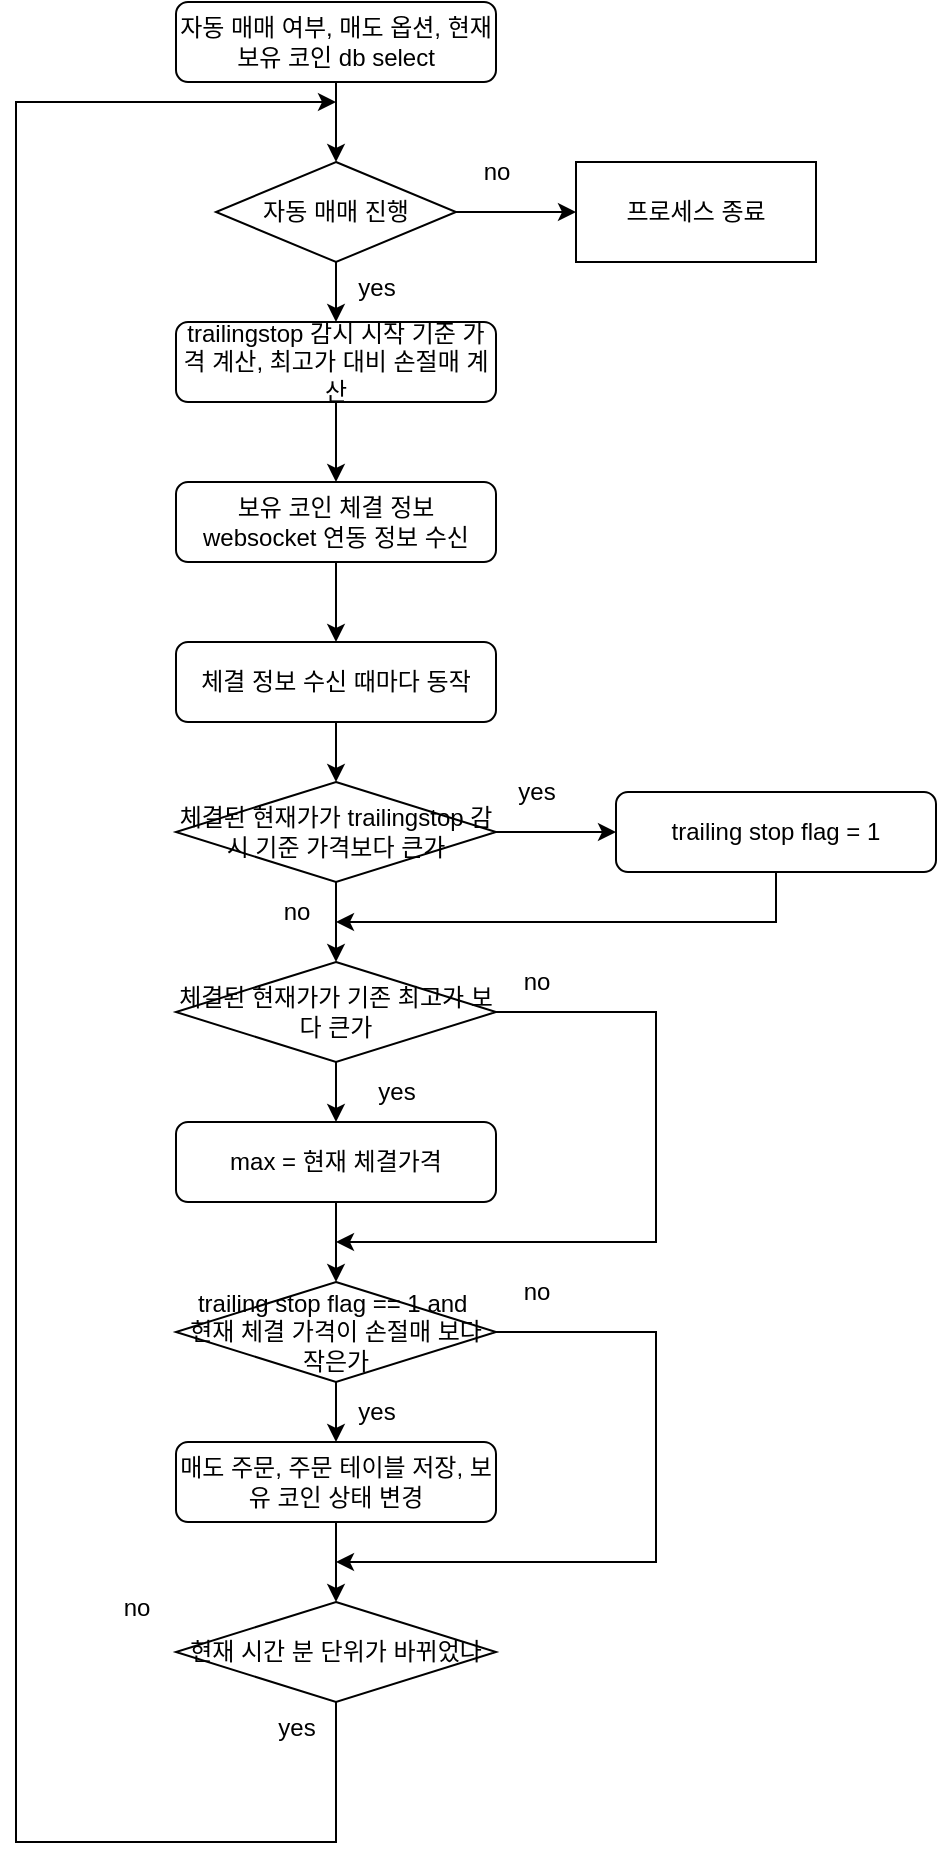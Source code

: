 <mxfile version="21.5.2" type="github">
  <diagram name="페이지-1" id="aKMw47ZNxCm1fFqOuvq5">
    <mxGraphModel dx="1434" dy="796" grid="1" gridSize="10" guides="1" tooltips="1" connect="1" arrows="1" fold="1" page="1" pageScale="1" pageWidth="827" pageHeight="1169" math="0" shadow="0">
      <root>
        <mxCell id="0" />
        <mxCell id="1" parent="0" />
        <mxCell id="ZG9Oe1pdwB0ccWUjuWuF-4" style="edgeStyle=orthogonalEdgeStyle;rounded=0;orthogonalLoop=1;jettySize=auto;html=1;exitX=0.5;exitY=1;exitDx=0;exitDy=0;entryX=0.5;entryY=0;entryDx=0;entryDy=0;" edge="1" parent="1" source="ZG9Oe1pdwB0ccWUjuWuF-1" target="ZG9Oe1pdwB0ccWUjuWuF-3">
          <mxGeometry relative="1" as="geometry" />
        </mxCell>
        <mxCell id="ZG9Oe1pdwB0ccWUjuWuF-1" value="자동 매매 여부, 매도 옵션, 현재 보유 코인 db select" style="rounded=1;whiteSpace=wrap;html=1;" vertex="1" parent="1">
          <mxGeometry x="440" y="80" width="160" height="40" as="geometry" />
        </mxCell>
        <mxCell id="ZG9Oe1pdwB0ccWUjuWuF-8" style="edgeStyle=orthogonalEdgeStyle;rounded=0;orthogonalLoop=1;jettySize=auto;html=1;exitX=0.5;exitY=1;exitDx=0;exitDy=0;entryX=0.5;entryY=0;entryDx=0;entryDy=0;" edge="1" parent="1" source="ZG9Oe1pdwB0ccWUjuWuF-2" target="ZG9Oe1pdwB0ccWUjuWuF-7">
          <mxGeometry relative="1" as="geometry" />
        </mxCell>
        <mxCell id="ZG9Oe1pdwB0ccWUjuWuF-2" value="trailingstop 감시 시작 기준 가격 계산, 최고가 대비 손절매 계산" style="rounded=1;whiteSpace=wrap;html=1;" vertex="1" parent="1">
          <mxGeometry x="440" y="240" width="160" height="40" as="geometry" />
        </mxCell>
        <mxCell id="ZG9Oe1pdwB0ccWUjuWuF-5" style="edgeStyle=orthogonalEdgeStyle;rounded=0;orthogonalLoop=1;jettySize=auto;html=1;exitX=0.5;exitY=1;exitDx=0;exitDy=0;" edge="1" parent="1" source="ZG9Oe1pdwB0ccWUjuWuF-3" target="ZG9Oe1pdwB0ccWUjuWuF-2">
          <mxGeometry relative="1" as="geometry" />
        </mxCell>
        <mxCell id="ZG9Oe1pdwB0ccWUjuWuF-3" value="자동 매매 진행" style="rhombus;whiteSpace=wrap;html=1;" vertex="1" parent="1">
          <mxGeometry x="460" y="160" width="120" height="50" as="geometry" />
        </mxCell>
        <mxCell id="ZG9Oe1pdwB0ccWUjuWuF-6" value="yes" style="text;html=1;align=center;verticalAlign=middle;resizable=0;points=[];autosize=1;strokeColor=none;fillColor=none;" vertex="1" parent="1">
          <mxGeometry x="520" y="208" width="40" height="30" as="geometry" />
        </mxCell>
        <mxCell id="ZG9Oe1pdwB0ccWUjuWuF-11" style="edgeStyle=orthogonalEdgeStyle;rounded=0;orthogonalLoop=1;jettySize=auto;html=1;exitX=0.5;exitY=1;exitDx=0;exitDy=0;" edge="1" parent="1" source="ZG9Oe1pdwB0ccWUjuWuF-7" target="ZG9Oe1pdwB0ccWUjuWuF-10">
          <mxGeometry relative="1" as="geometry" />
        </mxCell>
        <mxCell id="ZG9Oe1pdwB0ccWUjuWuF-7" value="보유 코인 체결 정보 websocket 연동 정보 수신" style="rounded=1;whiteSpace=wrap;html=1;" vertex="1" parent="1">
          <mxGeometry x="440" y="320" width="160" height="40" as="geometry" />
        </mxCell>
        <mxCell id="ZG9Oe1pdwB0ccWUjuWuF-20" style="edgeStyle=orthogonalEdgeStyle;rounded=0;orthogonalLoop=1;jettySize=auto;html=1;exitX=0.5;exitY=1;exitDx=0;exitDy=0;entryX=0.5;entryY=0;entryDx=0;entryDy=0;" edge="1" parent="1" source="ZG9Oe1pdwB0ccWUjuWuF-10" target="ZG9Oe1pdwB0ccWUjuWuF-15">
          <mxGeometry relative="1" as="geometry" />
        </mxCell>
        <mxCell id="ZG9Oe1pdwB0ccWUjuWuF-10" value="체결 정보 수신 때마다 동작" style="rounded=1;whiteSpace=wrap;html=1;" vertex="1" parent="1">
          <mxGeometry x="440" y="400" width="160" height="40" as="geometry" />
        </mxCell>
        <mxCell id="ZG9Oe1pdwB0ccWUjuWuF-17" style="edgeStyle=orthogonalEdgeStyle;rounded=0;orthogonalLoop=1;jettySize=auto;html=1;exitX=0.5;exitY=1;exitDx=0;exitDy=0;entryX=0.5;entryY=0;entryDx=0;entryDy=0;" edge="1" parent="1" source="ZG9Oe1pdwB0ccWUjuWuF-14" target="ZG9Oe1pdwB0ccWUjuWuF-16">
          <mxGeometry relative="1" as="geometry" />
        </mxCell>
        <mxCell id="ZG9Oe1pdwB0ccWUjuWuF-14" value="체결된 현재가가 기존 최고가 보다 큰가" style="rhombus;whiteSpace=wrap;html=1;" vertex="1" parent="1">
          <mxGeometry x="440" y="560" width="160" height="50" as="geometry" />
        </mxCell>
        <mxCell id="ZG9Oe1pdwB0ccWUjuWuF-19" style="edgeStyle=orthogonalEdgeStyle;rounded=0;orthogonalLoop=1;jettySize=auto;html=1;exitX=0.5;exitY=1;exitDx=0;exitDy=0;entryX=0.5;entryY=0;entryDx=0;entryDy=0;" edge="1" parent="1" source="ZG9Oe1pdwB0ccWUjuWuF-15" target="ZG9Oe1pdwB0ccWUjuWuF-14">
          <mxGeometry relative="1" as="geometry" />
        </mxCell>
        <mxCell id="ZG9Oe1pdwB0ccWUjuWuF-22" style="edgeStyle=orthogonalEdgeStyle;rounded=0;orthogonalLoop=1;jettySize=auto;html=1;exitX=1;exitY=0.5;exitDx=0;exitDy=0;" edge="1" parent="1" source="ZG9Oe1pdwB0ccWUjuWuF-15" target="ZG9Oe1pdwB0ccWUjuWuF-21">
          <mxGeometry relative="1" as="geometry" />
        </mxCell>
        <mxCell id="ZG9Oe1pdwB0ccWUjuWuF-15" value="체결된 현재가가 trailingstop 감시 기준 가격보다 큰가" style="rhombus;whiteSpace=wrap;html=1;" vertex="1" parent="1">
          <mxGeometry x="440" y="470" width="160" height="50" as="geometry" />
        </mxCell>
        <mxCell id="ZG9Oe1pdwB0ccWUjuWuF-28" style="edgeStyle=orthogonalEdgeStyle;rounded=0;orthogonalLoop=1;jettySize=auto;html=1;exitX=0.5;exitY=1;exitDx=0;exitDy=0;entryX=0.5;entryY=0;entryDx=0;entryDy=0;" edge="1" parent="1" source="ZG9Oe1pdwB0ccWUjuWuF-16" target="ZG9Oe1pdwB0ccWUjuWuF-25">
          <mxGeometry relative="1" as="geometry" />
        </mxCell>
        <mxCell id="ZG9Oe1pdwB0ccWUjuWuF-16" value="max = 현재 체결가격" style="rounded=1;whiteSpace=wrap;html=1;" vertex="1" parent="1">
          <mxGeometry x="440" y="640" width="160" height="40" as="geometry" />
        </mxCell>
        <mxCell id="ZG9Oe1pdwB0ccWUjuWuF-18" value="yes" style="text;html=1;align=center;verticalAlign=middle;resizable=0;points=[];autosize=1;strokeColor=none;fillColor=none;" vertex="1" parent="1">
          <mxGeometry x="530" y="610" width="40" height="30" as="geometry" />
        </mxCell>
        <mxCell id="ZG9Oe1pdwB0ccWUjuWuF-21" value="trailing stop flag = 1" style="rounded=1;whiteSpace=wrap;html=1;" vertex="1" parent="1">
          <mxGeometry x="660" y="475" width="160" height="40" as="geometry" />
        </mxCell>
        <mxCell id="ZG9Oe1pdwB0ccWUjuWuF-24" value="" style="endArrow=classic;html=1;rounded=0;exitX=0.5;exitY=1;exitDx=0;exitDy=0;" edge="1" parent="1" source="ZG9Oe1pdwB0ccWUjuWuF-21">
          <mxGeometry width="50" height="50" relative="1" as="geometry">
            <mxPoint x="390" y="540" as="sourcePoint" />
            <mxPoint x="520" y="540" as="targetPoint" />
            <Array as="points">
              <mxPoint x="740" y="540" />
            </Array>
          </mxGeometry>
        </mxCell>
        <mxCell id="ZG9Oe1pdwB0ccWUjuWuF-30" style="edgeStyle=orthogonalEdgeStyle;rounded=0;orthogonalLoop=1;jettySize=auto;html=1;exitX=0.5;exitY=1;exitDx=0;exitDy=0;entryX=0.5;entryY=0;entryDx=0;entryDy=0;" edge="1" parent="1" source="ZG9Oe1pdwB0ccWUjuWuF-25" target="ZG9Oe1pdwB0ccWUjuWuF-29">
          <mxGeometry relative="1" as="geometry" />
        </mxCell>
        <mxCell id="ZG9Oe1pdwB0ccWUjuWuF-25" value="trailing stop flag == 1 and&amp;nbsp;&lt;br&gt;현재 체결 가격이 손절매 보다 작은가" style="rhombus;whiteSpace=wrap;html=1;" vertex="1" parent="1">
          <mxGeometry x="440" y="720" width="160" height="50" as="geometry" />
        </mxCell>
        <mxCell id="ZG9Oe1pdwB0ccWUjuWuF-34" style="edgeStyle=orthogonalEdgeStyle;rounded=0;orthogonalLoop=1;jettySize=auto;html=1;exitX=0.5;exitY=1;exitDx=0;exitDy=0;entryX=0.5;entryY=0;entryDx=0;entryDy=0;" edge="1" parent="1" source="ZG9Oe1pdwB0ccWUjuWuF-29" target="ZG9Oe1pdwB0ccWUjuWuF-33">
          <mxGeometry relative="1" as="geometry" />
        </mxCell>
        <mxCell id="ZG9Oe1pdwB0ccWUjuWuF-29" value="매도 주문, 주문 테이블 저장, 보유 코인 상태 변경" style="rounded=1;whiteSpace=wrap;html=1;" vertex="1" parent="1">
          <mxGeometry x="440" y="800" width="160" height="40" as="geometry" />
        </mxCell>
        <mxCell id="ZG9Oe1pdwB0ccWUjuWuF-31" value="" style="endArrow=classic;html=1;rounded=0;exitX=1;exitY=0.5;exitDx=0;exitDy=0;" edge="1" parent="1" source="ZG9Oe1pdwB0ccWUjuWuF-25">
          <mxGeometry width="50" height="50" relative="1" as="geometry">
            <mxPoint x="390" y="740" as="sourcePoint" />
            <mxPoint x="520" y="860" as="targetPoint" />
            <Array as="points">
              <mxPoint x="680" y="745" />
              <mxPoint x="680" y="860" />
            </Array>
          </mxGeometry>
        </mxCell>
        <mxCell id="ZG9Oe1pdwB0ccWUjuWuF-33" value="현재 시간 분 단위가 바뀌었나" style="rhombus;whiteSpace=wrap;html=1;" vertex="1" parent="1">
          <mxGeometry x="440" y="880" width="160" height="50" as="geometry" />
        </mxCell>
        <mxCell id="ZG9Oe1pdwB0ccWUjuWuF-35" value="yes" style="text;html=1;align=center;verticalAlign=middle;resizable=0;points=[];autosize=1;strokeColor=none;fillColor=none;" vertex="1" parent="1">
          <mxGeometry x="520" y="770" width="40" height="30" as="geometry" />
        </mxCell>
        <mxCell id="ZG9Oe1pdwB0ccWUjuWuF-36" value="yes" style="text;html=1;align=center;verticalAlign=middle;resizable=0;points=[];autosize=1;strokeColor=none;fillColor=none;" vertex="1" parent="1">
          <mxGeometry x="600" y="460" width="40" height="30" as="geometry" />
        </mxCell>
        <mxCell id="ZG9Oe1pdwB0ccWUjuWuF-37" value="" style="endArrow=classic;html=1;rounded=0;exitX=0.5;exitY=1;exitDx=0;exitDy=0;" edge="1" parent="1" source="ZG9Oe1pdwB0ccWUjuWuF-33">
          <mxGeometry width="50" height="50" relative="1" as="geometry">
            <mxPoint x="390" y="640" as="sourcePoint" />
            <mxPoint x="520" y="130" as="targetPoint" />
            <Array as="points">
              <mxPoint x="520" y="1000" />
              <mxPoint x="360" y="1000" />
              <mxPoint x="360" y="130" />
            </Array>
          </mxGeometry>
        </mxCell>
        <mxCell id="ZG9Oe1pdwB0ccWUjuWuF-38" value="yes" style="text;html=1;align=center;verticalAlign=middle;resizable=0;points=[];autosize=1;strokeColor=none;fillColor=none;" vertex="1" parent="1">
          <mxGeometry x="480" y="928" width="40" height="30" as="geometry" />
        </mxCell>
        <mxCell id="ZG9Oe1pdwB0ccWUjuWuF-39" value="no" style="text;html=1;align=center;verticalAlign=middle;resizable=0;points=[];autosize=1;strokeColor=none;fillColor=none;" vertex="1" parent="1">
          <mxGeometry x="400" y="868" width="40" height="30" as="geometry" />
        </mxCell>
        <mxCell id="ZG9Oe1pdwB0ccWUjuWuF-40" value="no" style="text;html=1;align=center;verticalAlign=middle;resizable=0;points=[];autosize=1;strokeColor=none;fillColor=none;" vertex="1" parent="1">
          <mxGeometry x="600" y="710" width="40" height="30" as="geometry" />
        </mxCell>
        <mxCell id="ZG9Oe1pdwB0ccWUjuWuF-41" value="no" style="text;html=1;align=center;verticalAlign=middle;resizable=0;points=[];autosize=1;strokeColor=none;fillColor=none;" vertex="1" parent="1">
          <mxGeometry x="480" y="520" width="40" height="30" as="geometry" />
        </mxCell>
        <mxCell id="ZG9Oe1pdwB0ccWUjuWuF-42" value="no" style="text;html=1;align=center;verticalAlign=middle;resizable=0;points=[];autosize=1;strokeColor=none;fillColor=none;" vertex="1" parent="1">
          <mxGeometry x="600" y="555" width="40" height="30" as="geometry" />
        </mxCell>
        <mxCell id="ZG9Oe1pdwB0ccWUjuWuF-43" value="" style="endArrow=classic;html=1;rounded=0;exitX=1;exitY=0.5;exitDx=0;exitDy=0;" edge="1" parent="1" source="ZG9Oe1pdwB0ccWUjuWuF-14">
          <mxGeometry width="50" height="50" relative="1" as="geometry">
            <mxPoint x="390" y="640" as="sourcePoint" />
            <mxPoint x="520" y="700" as="targetPoint" />
            <Array as="points">
              <mxPoint x="680" y="585" />
              <mxPoint x="680" y="700" />
            </Array>
          </mxGeometry>
        </mxCell>
        <mxCell id="ZG9Oe1pdwB0ccWUjuWuF-44" value="no" style="text;html=1;align=center;verticalAlign=middle;resizable=0;points=[];autosize=1;strokeColor=none;fillColor=none;" vertex="1" parent="1">
          <mxGeometry x="580" y="150" width="40" height="30" as="geometry" />
        </mxCell>
        <mxCell id="ZG9Oe1pdwB0ccWUjuWuF-45" value="프로세스 종료" style="rounded=0;whiteSpace=wrap;html=1;" vertex="1" parent="1">
          <mxGeometry x="640" y="160" width="120" height="50" as="geometry" />
        </mxCell>
        <mxCell id="ZG9Oe1pdwB0ccWUjuWuF-52" value="" style="endArrow=classic;html=1;rounded=0;exitX=1;exitY=0.5;exitDx=0;exitDy=0;entryX=0;entryY=0.5;entryDx=0;entryDy=0;" edge="1" parent="1" source="ZG9Oe1pdwB0ccWUjuWuF-3" target="ZG9Oe1pdwB0ccWUjuWuF-45">
          <mxGeometry width="50" height="50" relative="1" as="geometry">
            <mxPoint x="390" y="440" as="sourcePoint" />
            <mxPoint x="440" y="390" as="targetPoint" />
          </mxGeometry>
        </mxCell>
      </root>
    </mxGraphModel>
  </diagram>
</mxfile>
